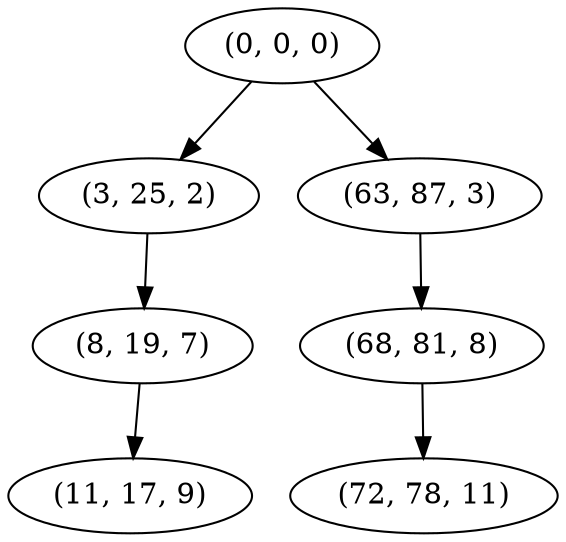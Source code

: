 digraph tree {
    "(0, 0, 0)";
    "(3, 25, 2)";
    "(8, 19, 7)";
    "(11, 17, 9)";
    "(63, 87, 3)";
    "(68, 81, 8)";
    "(72, 78, 11)";
    "(0, 0, 0)" -> "(3, 25, 2)";
    "(0, 0, 0)" -> "(63, 87, 3)";
    "(3, 25, 2)" -> "(8, 19, 7)";
    "(8, 19, 7)" -> "(11, 17, 9)";
    "(63, 87, 3)" -> "(68, 81, 8)";
    "(68, 81, 8)" -> "(72, 78, 11)";
}
